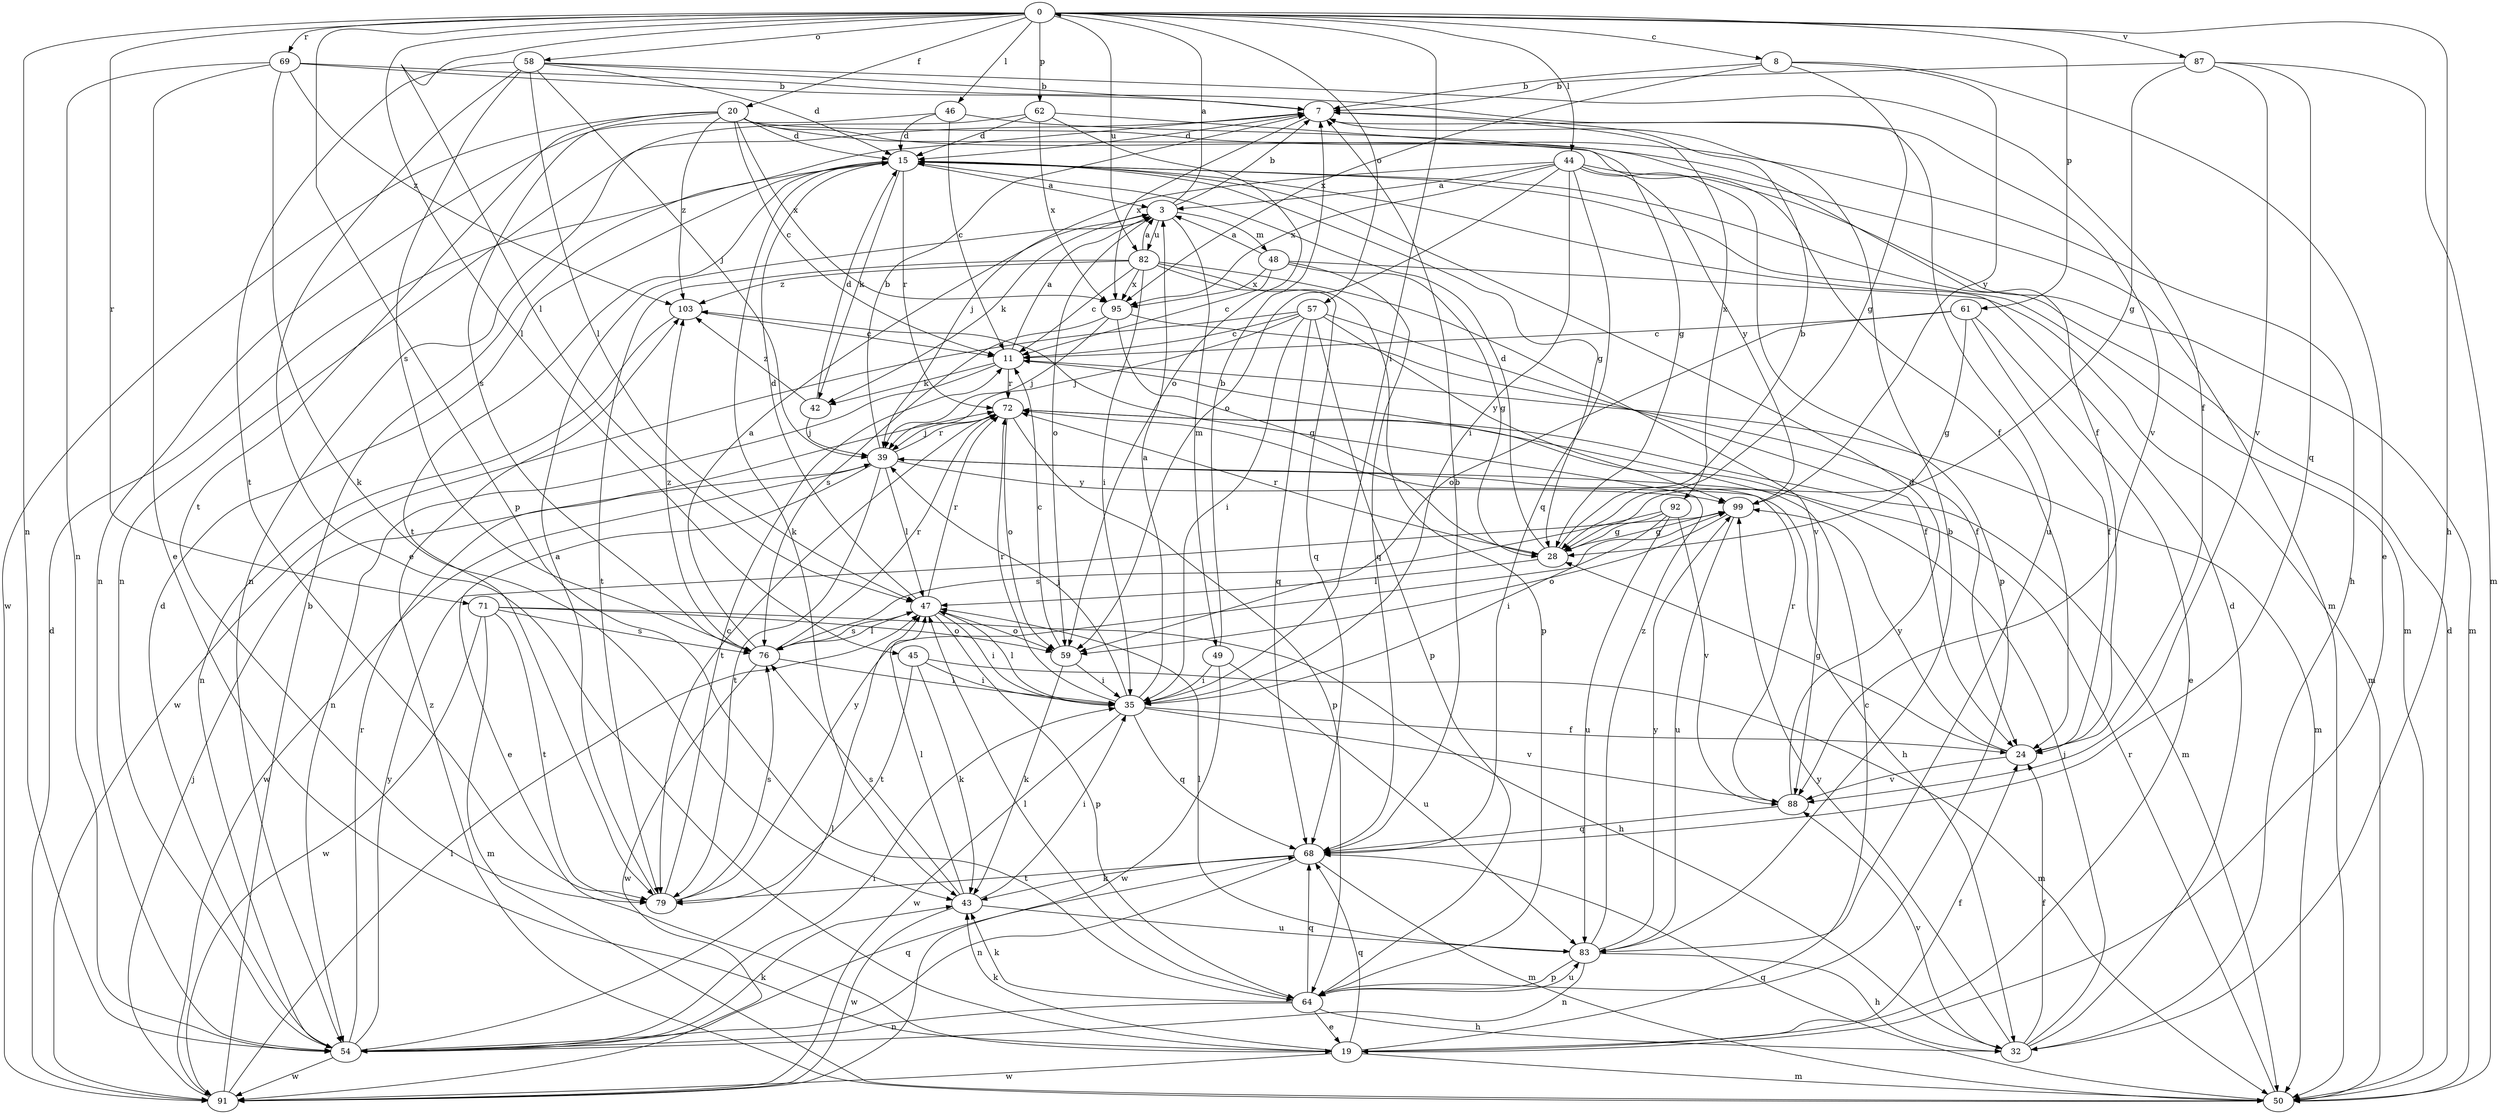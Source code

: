 strict digraph  {
0;
3;
7;
8;
11;
15;
19;
20;
24;
28;
32;
35;
39;
42;
43;
44;
45;
46;
47;
48;
49;
50;
54;
57;
58;
59;
61;
62;
64;
68;
69;
71;
72;
76;
79;
82;
83;
87;
88;
91;
92;
95;
99;
103;
0 -> 8  [label=c];
0 -> 20  [label=f];
0 -> 32  [label=h];
0 -> 35  [label=i];
0 -> 44  [label=l];
0 -> 45  [label=l];
0 -> 46  [label=l];
0 -> 47  [label=l];
0 -> 54  [label=n];
0 -> 57  [label=o];
0 -> 58  [label=o];
0 -> 61  [label=p];
0 -> 62  [label=p];
0 -> 64  [label=p];
0 -> 69  [label=r];
0 -> 71  [label=r];
0 -> 82  [label=u];
0 -> 87  [label=v];
3 -> 0  [label=a];
3 -> 7  [label=b];
3 -> 42  [label=k];
3 -> 48  [label=m];
3 -> 49  [label=m];
3 -> 59  [label=o];
3 -> 82  [label=u];
7 -> 15  [label=d];
7 -> 54  [label=n];
7 -> 83  [label=u];
7 -> 92  [label=x];
7 -> 95  [label=x];
8 -> 7  [label=b];
8 -> 19  [label=e];
8 -> 28  [label=g];
8 -> 95  [label=x];
8 -> 99  [label=y];
11 -> 3  [label=a];
11 -> 42  [label=k];
11 -> 50  [label=m];
11 -> 54  [label=n];
11 -> 72  [label=r];
15 -> 3  [label=a];
15 -> 28  [label=g];
15 -> 42  [label=k];
15 -> 43  [label=k];
15 -> 50  [label=m];
15 -> 72  [label=r];
15 -> 79  [label=t];
19 -> 11  [label=c];
19 -> 24  [label=f];
19 -> 43  [label=k];
19 -> 50  [label=m];
19 -> 68  [label=q];
19 -> 91  [label=w];
20 -> 11  [label=c];
20 -> 15  [label=d];
20 -> 24  [label=f];
20 -> 32  [label=h];
20 -> 50  [label=m];
20 -> 76  [label=s];
20 -> 79  [label=t];
20 -> 91  [label=w];
20 -> 95  [label=x];
20 -> 103  [label=z];
24 -> 28  [label=g];
24 -> 88  [label=v];
24 -> 99  [label=y];
28 -> 7  [label=b];
28 -> 15  [label=d];
28 -> 47  [label=l];
28 -> 72  [label=r];
32 -> 15  [label=d];
32 -> 24  [label=f];
32 -> 39  [label=j];
32 -> 88  [label=v];
32 -> 99  [label=y];
35 -> 3  [label=a];
35 -> 24  [label=f];
35 -> 39  [label=j];
35 -> 47  [label=l];
35 -> 68  [label=q];
35 -> 72  [label=r];
35 -> 88  [label=v];
35 -> 91  [label=w];
39 -> 7  [label=b];
39 -> 19  [label=e];
39 -> 32  [label=h];
39 -> 47  [label=l];
39 -> 72  [label=r];
39 -> 79  [label=t];
39 -> 91  [label=w];
39 -> 99  [label=y];
42 -> 15  [label=d];
42 -> 39  [label=j];
42 -> 103  [label=z];
43 -> 35  [label=i];
43 -> 47  [label=l];
43 -> 76  [label=s];
43 -> 83  [label=u];
43 -> 91  [label=w];
44 -> 3  [label=a];
44 -> 35  [label=i];
44 -> 39  [label=j];
44 -> 50  [label=m];
44 -> 59  [label=o];
44 -> 64  [label=p];
44 -> 68  [label=q];
44 -> 95  [label=x];
44 -> 99  [label=y];
45 -> 35  [label=i];
45 -> 43  [label=k];
45 -> 50  [label=m];
45 -> 79  [label=t];
46 -> 11  [label=c];
46 -> 15  [label=d];
46 -> 24  [label=f];
46 -> 54  [label=n];
47 -> 15  [label=d];
47 -> 35  [label=i];
47 -> 59  [label=o];
47 -> 64  [label=p];
47 -> 72  [label=r];
47 -> 76  [label=s];
48 -> 3  [label=a];
48 -> 11  [label=c];
48 -> 28  [label=g];
48 -> 50  [label=m];
48 -> 68  [label=q];
48 -> 95  [label=x];
49 -> 7  [label=b];
49 -> 35  [label=i];
49 -> 83  [label=u];
49 -> 91  [label=w];
50 -> 15  [label=d];
50 -> 68  [label=q];
50 -> 72  [label=r];
50 -> 103  [label=z];
54 -> 15  [label=d];
54 -> 35  [label=i];
54 -> 43  [label=k];
54 -> 47  [label=l];
54 -> 68  [label=q];
54 -> 72  [label=r];
54 -> 91  [label=w];
54 -> 99  [label=y];
57 -> 11  [label=c];
57 -> 24  [label=f];
57 -> 35  [label=i];
57 -> 39  [label=j];
57 -> 64  [label=p];
57 -> 68  [label=q];
57 -> 91  [label=w];
57 -> 99  [label=y];
58 -> 7  [label=b];
58 -> 15  [label=d];
58 -> 19  [label=e];
58 -> 24  [label=f];
58 -> 39  [label=j];
58 -> 47  [label=l];
58 -> 76  [label=s];
58 -> 79  [label=t];
59 -> 11  [label=c];
59 -> 35  [label=i];
59 -> 43  [label=k];
61 -> 11  [label=c];
61 -> 19  [label=e];
61 -> 24  [label=f];
61 -> 28  [label=g];
61 -> 59  [label=o];
62 -> 15  [label=d];
62 -> 28  [label=g];
62 -> 54  [label=n];
62 -> 59  [label=o];
62 -> 95  [label=x];
64 -> 19  [label=e];
64 -> 32  [label=h];
64 -> 43  [label=k];
64 -> 47  [label=l];
64 -> 54  [label=n];
64 -> 68  [label=q];
64 -> 83  [label=u];
68 -> 7  [label=b];
68 -> 43  [label=k];
68 -> 50  [label=m];
68 -> 54  [label=n];
68 -> 79  [label=t];
69 -> 7  [label=b];
69 -> 19  [label=e];
69 -> 43  [label=k];
69 -> 54  [label=n];
69 -> 88  [label=v];
69 -> 103  [label=z];
71 -> 32  [label=h];
71 -> 50  [label=m];
71 -> 59  [label=o];
71 -> 76  [label=s];
71 -> 79  [label=t];
71 -> 91  [label=w];
72 -> 39  [label=j];
72 -> 50  [label=m];
72 -> 59  [label=o];
72 -> 64  [label=p];
72 -> 79  [label=t];
76 -> 3  [label=a];
76 -> 35  [label=i];
76 -> 47  [label=l];
76 -> 72  [label=r];
76 -> 91  [label=w];
76 -> 103  [label=z];
79 -> 3  [label=a];
79 -> 11  [label=c];
79 -> 76  [label=s];
79 -> 99  [label=y];
82 -> 3  [label=a];
82 -> 11  [label=c];
82 -> 35  [label=i];
82 -> 64  [label=p];
82 -> 68  [label=q];
82 -> 79  [label=t];
82 -> 88  [label=v];
82 -> 95  [label=x];
82 -> 103  [label=z];
83 -> 7  [label=b];
83 -> 32  [label=h];
83 -> 47  [label=l];
83 -> 54  [label=n];
83 -> 64  [label=p];
83 -> 99  [label=y];
83 -> 103  [label=z];
87 -> 7  [label=b];
87 -> 28  [label=g];
87 -> 50  [label=m];
87 -> 68  [label=q];
87 -> 88  [label=v];
88 -> 15  [label=d];
88 -> 68  [label=q];
88 -> 72  [label=r];
91 -> 7  [label=b];
91 -> 15  [label=d];
91 -> 39  [label=j];
91 -> 47  [label=l];
92 -> 28  [label=g];
92 -> 35  [label=i];
92 -> 76  [label=s];
92 -> 83  [label=u];
92 -> 88  [label=v];
95 -> 24  [label=f];
95 -> 28  [label=g];
95 -> 39  [label=j];
95 -> 76  [label=s];
99 -> 28  [label=g];
99 -> 59  [label=o];
99 -> 83  [label=u];
103 -> 11  [label=c];
103 -> 54  [label=n];
}
